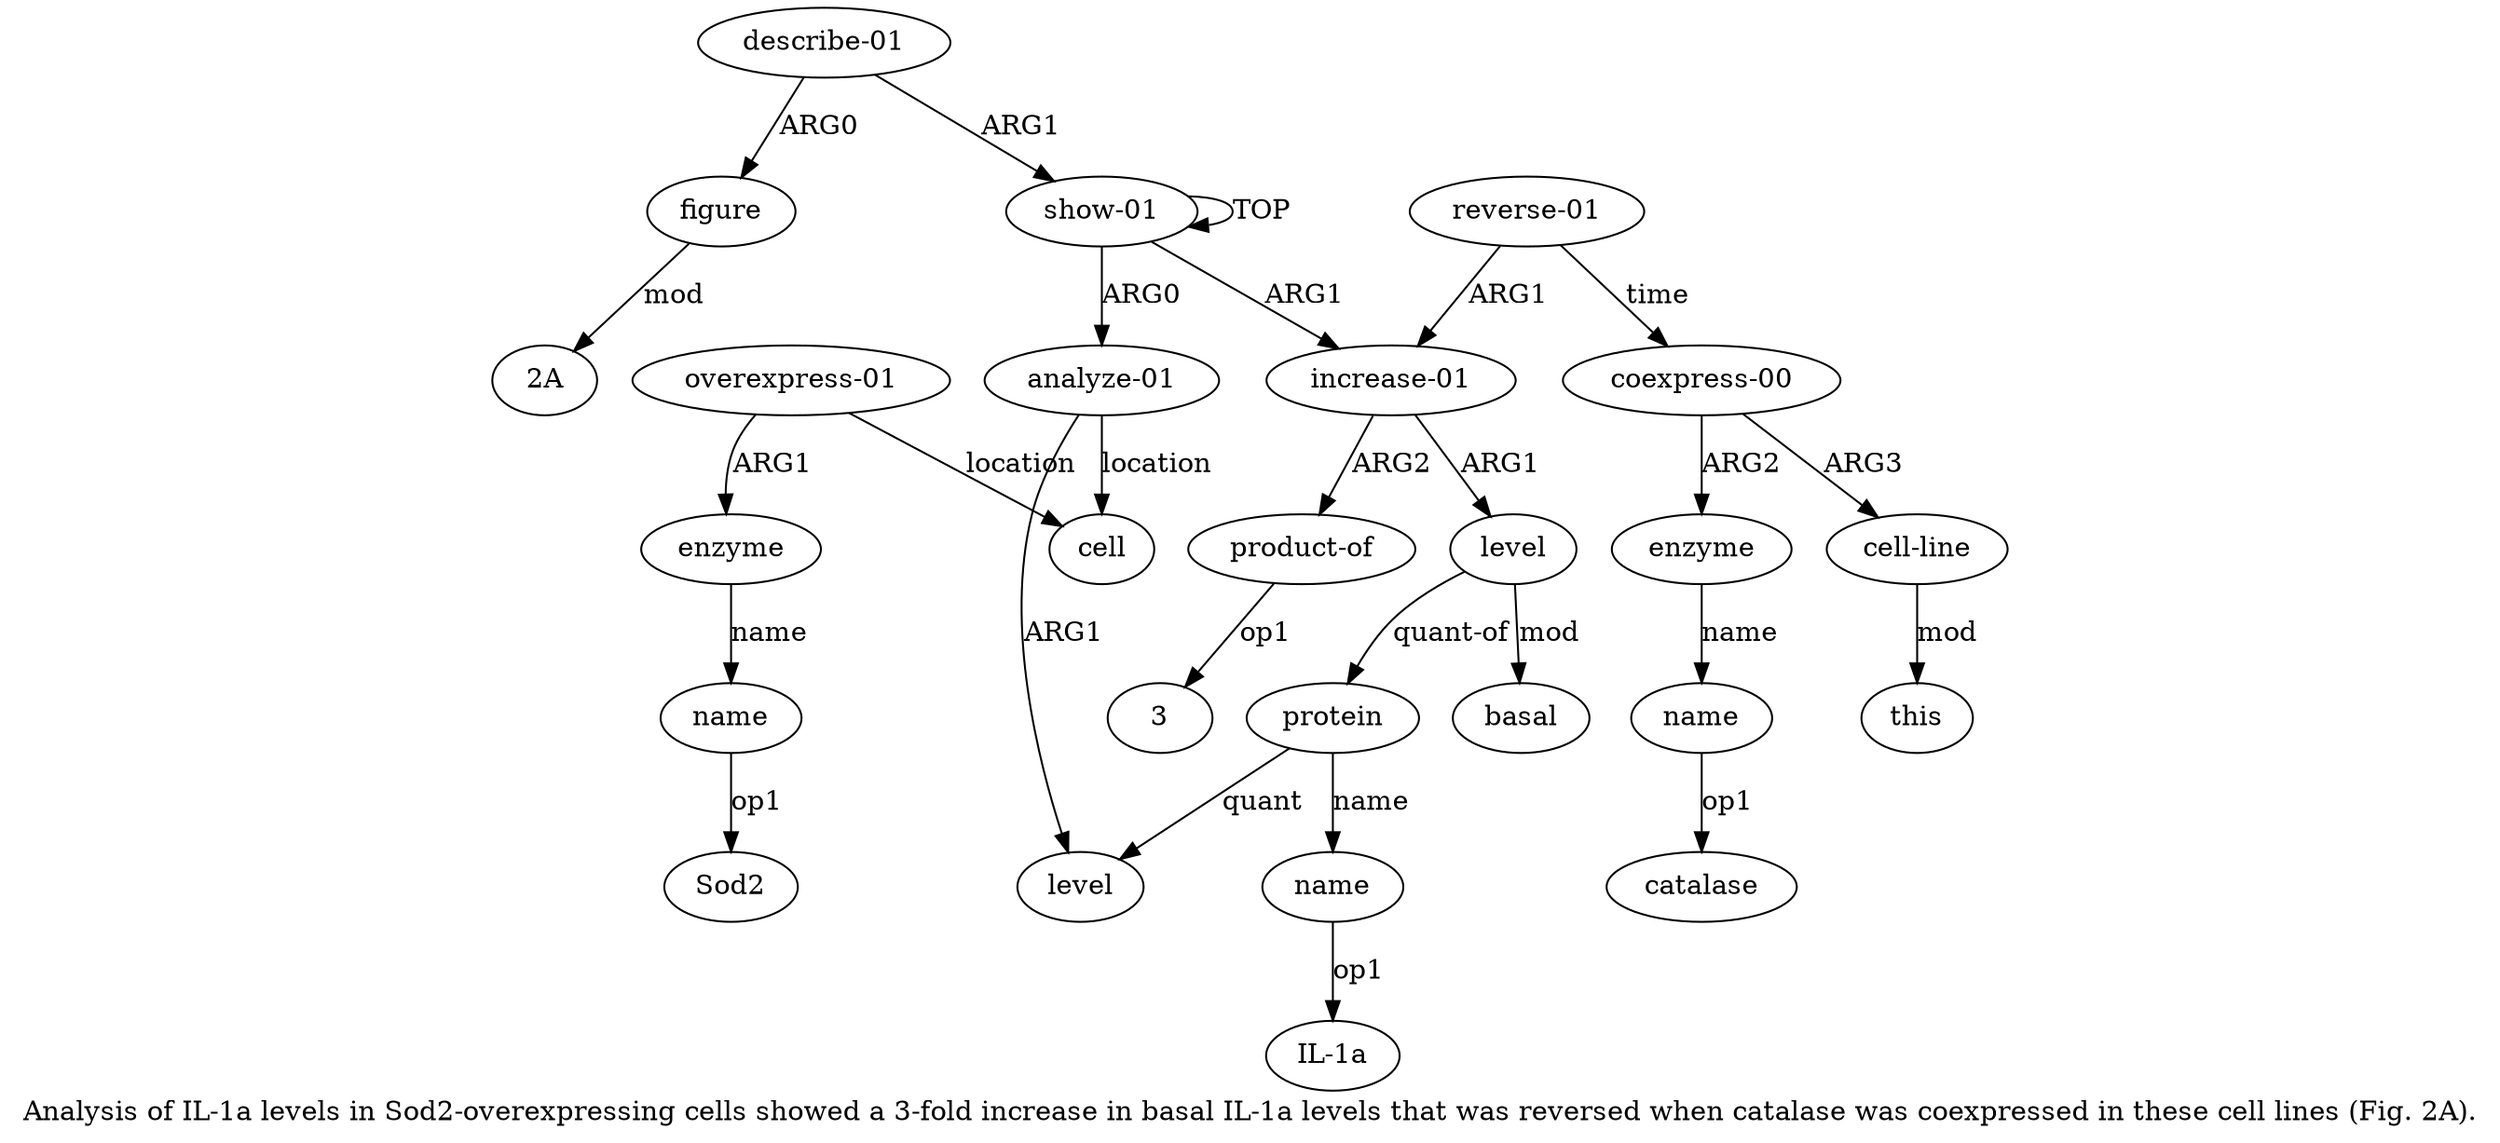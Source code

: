 digraph  {
	graph [label="Analysis of IL-1a levels in Sod2-overexpressing cells showed a 3-fold increase in basal IL-1a levels that was reversed when catalase \
was coexpressed in these cell lines (Fig. 2A)."];
	node [label="\N"];
	a20	 [color=black,
		gold_ind=20,
		gold_label=figure,
		label=figure,
		test_ind=20,
		test_label=figure];
	"a20 2A"	 [color=black,
		gold_ind=-1,
		gold_label="2A",
		label="2A",
		test_ind=-1,
		test_label="2A"];
	a20 -> "a20 2A" [key=0,
	color=black,
	gold_label=mod,
	label=mod,
	test_label=mod];
"a8 Sod2" [color=black,
	gold_ind=-1,
	gold_label=Sod2,
	label=Sod2,
	test_ind=-1,
	test_label=Sod2];
"a16 catalase" [color=black,
	gold_ind=-1,
	gold_label=catalase,
	label=catalase,
	test_ind=-1,
	test_label=catalase];
a15 [color=black,
	gold_ind=15,
	gold_label=enzyme,
	label=enzyme,
	test_ind=15,
	test_label=enzyme];
a16 [color=black,
	gold_ind=16,
	gold_label=name,
	label=name,
	test_ind=16,
	test_label=name];
a15 -> a16 [key=0,
color=black,
gold_label=name,
label=name,
test_label=name];
a14 [color=black,
gold_ind=14,
gold_label="coexpress-00",
label="coexpress-00",
test_ind=14,
test_label="coexpress-00"];
a14 -> a15 [key=0,
color=black,
gold_label=ARG2,
label=ARG2,
test_label=ARG2];
a17 [color=black,
gold_ind=17,
gold_label="cell-line",
label="cell-line",
test_ind=17,
test_label="cell-line"];
a14 -> a17 [key=0,
color=black,
gold_label=ARG3,
label=ARG3,
test_label=ARG3];
a18 [color=black,
gold_ind=18,
gold_label=this,
label=this,
test_ind=18,
test_label=this];
a17 -> a18 [key=0,
color=black,
gold_label=mod,
label=mod,
test_label=mod];
a16 -> "a16 catalase" [key=0,
color=black,
gold_label=op1,
label=op1,
test_label=op1];
a11 [color=black,
gold_ind=11,
gold_label=basal,
label=basal,
test_ind=11,
test_label=basal];
a10 [color=black,
gold_ind=10,
gold_label=level,
label=level,
test_ind=10,
test_label=level];
a10 -> a11 [key=0,
color=black,
gold_label=mod,
label=mod,
test_label=mod];
a3 [color=black,
gold_ind=3,
gold_label=protein,
label=protein,
test_ind=3,
test_label=protein];
a10 -> a3 [key=0,
color=black,
gold_label="quant-of",
label="quant-of",
test_label="quant-of"];
a13 [color=black,
gold_ind=13,
gold_label="reverse-01",
label="reverse-01",
test_ind=13,
test_label="reverse-01"];
a13 -> a14 [key=0,
color=black,
gold_label=time,
label=time,
test_label=time];
a9 [color=black,
gold_ind=9,
gold_label="increase-01",
label="increase-01",
test_ind=9,
test_label="increase-01"];
a13 -> a9 [key=0,
color=black,
gold_label=ARG1,
label=ARG1,
test_label=ARG1];
a12 [color=black,
gold_ind=12,
gold_label="product-of",
label="product-of",
test_ind=12,
test_label="product-of"];
"a12 3" [color=black,
gold_ind=-1,
gold_label=3,
label=3,
test_ind=-1,
test_label=3];
a12 -> "a12 3" [key=0,
color=black,
gold_label=op1,
label=op1,
test_label=op1];
a19 [color=black,
gold_ind=19,
gold_label="describe-01",
label="describe-01",
test_ind=19,
test_label="describe-01"];
a19 -> a20 [key=0,
color=black,
gold_label=ARG0,
label=ARG0,
test_label=ARG0];
a0 [color=black,
gold_ind=0,
gold_label="show-01",
label="show-01",
test_ind=0,
test_label="show-01"];
a19 -> a0 [key=0,
color=black,
gold_label=ARG1,
label=ARG1,
test_label=ARG1];
a1 [color=black,
gold_ind=1,
gold_label="analyze-01",
label="analyze-01",
test_ind=1,
test_label="analyze-01"];
a2 [color=black,
gold_ind=2,
gold_label=level,
label=level,
test_ind=2,
test_label=level];
a1 -> a2 [key=0,
color=black,
gold_label=ARG1,
label=ARG1,
test_label=ARG1];
a5 [color=black,
gold_ind=5,
gold_label=cell,
label=cell,
test_ind=5,
test_label=cell];
a1 -> a5 [key=0,
color=black,
gold_label=location,
label=location,
test_label=location];
a0 -> a1 [key=0,
color=black,
gold_label=ARG0,
label=ARG0,
test_label=ARG0];
a0 -> a0 [key=0,
color=black,
gold_label=TOP,
label=TOP,
test_label=TOP];
a0 -> a9 [key=0,
color=black,
gold_label=ARG1,
label=ARG1,
test_label=ARG1];
a3 -> a2 [key=0,
color=black,
gold_label=quant,
label=quant,
test_label=quant];
a4 [color=black,
gold_ind=4,
gold_label=name,
label=name,
test_ind=4,
test_label=name];
a3 -> a4 [key=0,
color=black,
gold_label=name,
label=name,
test_label=name];
"a4 IL-1a" [color=black,
gold_ind=-1,
gold_label="IL-1a",
label="IL-1a",
test_ind=-1,
test_label="IL-1a"];
a4 -> "a4 IL-1a" [key=0,
color=black,
gold_label=op1,
label=op1,
test_label=op1];
a7 [color=black,
gold_ind=7,
gold_label=enzyme,
label=enzyme,
test_ind=7,
test_label=enzyme];
a8 [color=black,
gold_ind=8,
gold_label=name,
label=name,
test_ind=8,
test_label=name];
a7 -> a8 [key=0,
color=black,
gold_label=name,
label=name,
test_label=name];
a6 [color=black,
gold_ind=6,
gold_label="overexpress-01",
label="overexpress-01",
test_ind=6,
test_label="overexpress-01"];
a6 -> a5 [key=0,
color=black,
gold_label=location,
label=location,
test_label=location];
a6 -> a7 [key=0,
color=black,
gold_label=ARG1,
label=ARG1,
test_label=ARG1];
a9 -> a10 [key=0,
color=black,
gold_label=ARG1,
label=ARG1,
test_label=ARG1];
a9 -> a12 [key=0,
color=black,
gold_label=ARG2,
label=ARG2,
test_label=ARG2];
a8 -> "a8 Sod2" [key=0,
color=black,
gold_label=op1,
label=op1,
test_label=op1];
}
